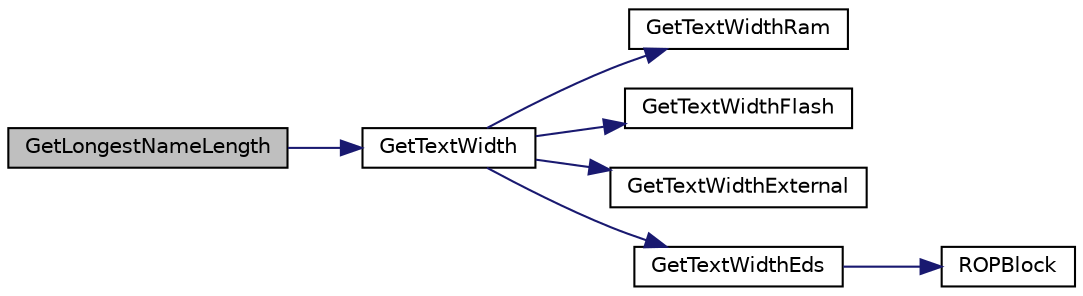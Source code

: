digraph "GetLongestNameLength"
{
  edge [fontname="Helvetica",fontsize="10",labelfontname="Helvetica",labelfontsize="10"];
  node [fontname="Helvetica",fontsize="10",shape=record];
  rankdir="LR";
  Node1 [label="GetLongestNameLength",height=0.2,width=0.4,color="black", fillcolor="grey75", style="filled", fontcolor="black"];
  Node1 -> Node2 [color="midnightblue",fontsize="10",style="solid"];
  Node2 [label="GetTextWidth",height=0.2,width=0.4,color="black", fillcolor="white", style="filled",URL="$mchp_gfx_drv_8c.html#ada00f826fccf0d6eae990dfb2f76d3ca"];
  Node2 -> Node3 [color="midnightblue",fontsize="10",style="solid"];
  Node3 [label="GetTextWidthRam",height=0.2,width=0.4,color="black", fillcolor="white", style="filled",URL="$_primitive_8h.html#a62f1600b367ae296cdc25a65bc2ca0e4"];
  Node2 -> Node4 [color="midnightblue",fontsize="10",style="solid"];
  Node4 [label="GetTextWidthFlash",height=0.2,width=0.4,color="black", fillcolor="white", style="filled",URL="$_primitive_8h.html#a526e56458bffcda0278c6c6451292c5f"];
  Node2 -> Node5 [color="midnightblue",fontsize="10",style="solid"];
  Node5 [label="GetTextWidthExternal",height=0.2,width=0.4,color="black", fillcolor="white", style="filled",URL="$_primitive_8h.html#a63c9e43a06f0d8224419aec2f4befe3d"];
  Node2 -> Node6 [color="midnightblue",fontsize="10",style="solid"];
  Node6 [label="GetTextWidthEds",height=0.2,width=0.4,color="black", fillcolor="white", style="filled",URL="$mchp_gfx_drv_8c.html#aeb33147703305bd0c6a6e2b9cfd3aaad"];
  Node6 -> Node7 [color="midnightblue",fontsize="10",style="solid"];
  Node7 [label="ROPBlock",height=0.2,width=0.4,color="black", fillcolor="white", style="filled",URL="$mchp_gfx_drv_8c.html#a0c6cf4c2bc9ef68c22b09f6ced12e887"];
}
